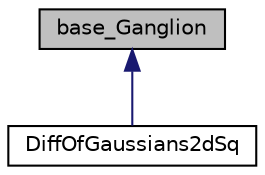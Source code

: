 digraph G
{
  edge [fontname="Helvetica",fontsize="10",labelfontname="Helvetica",labelfontsize="10"];
  node [fontname="Helvetica",fontsize="10",shape=record];
  Node1 [label="base_Ganglion",height=0.2,width=0.4,color="black", fillcolor="grey75", style="filled" fontcolor="black"];
  Node1 -> Node2 [dir="back",color="midnightblue",fontsize="10",style="solid",fontname="Helvetica"];
  Node2 [label="DiffOfGaussians2dSq",height=0.2,width=0.4,color="black", fillcolor="white", style="filled",URL="$classDiffOfGaussians2dSq.html",tooltip="Model Retinal Ganglion cells using two-dimensionaldifference of gaussians class."];
}
